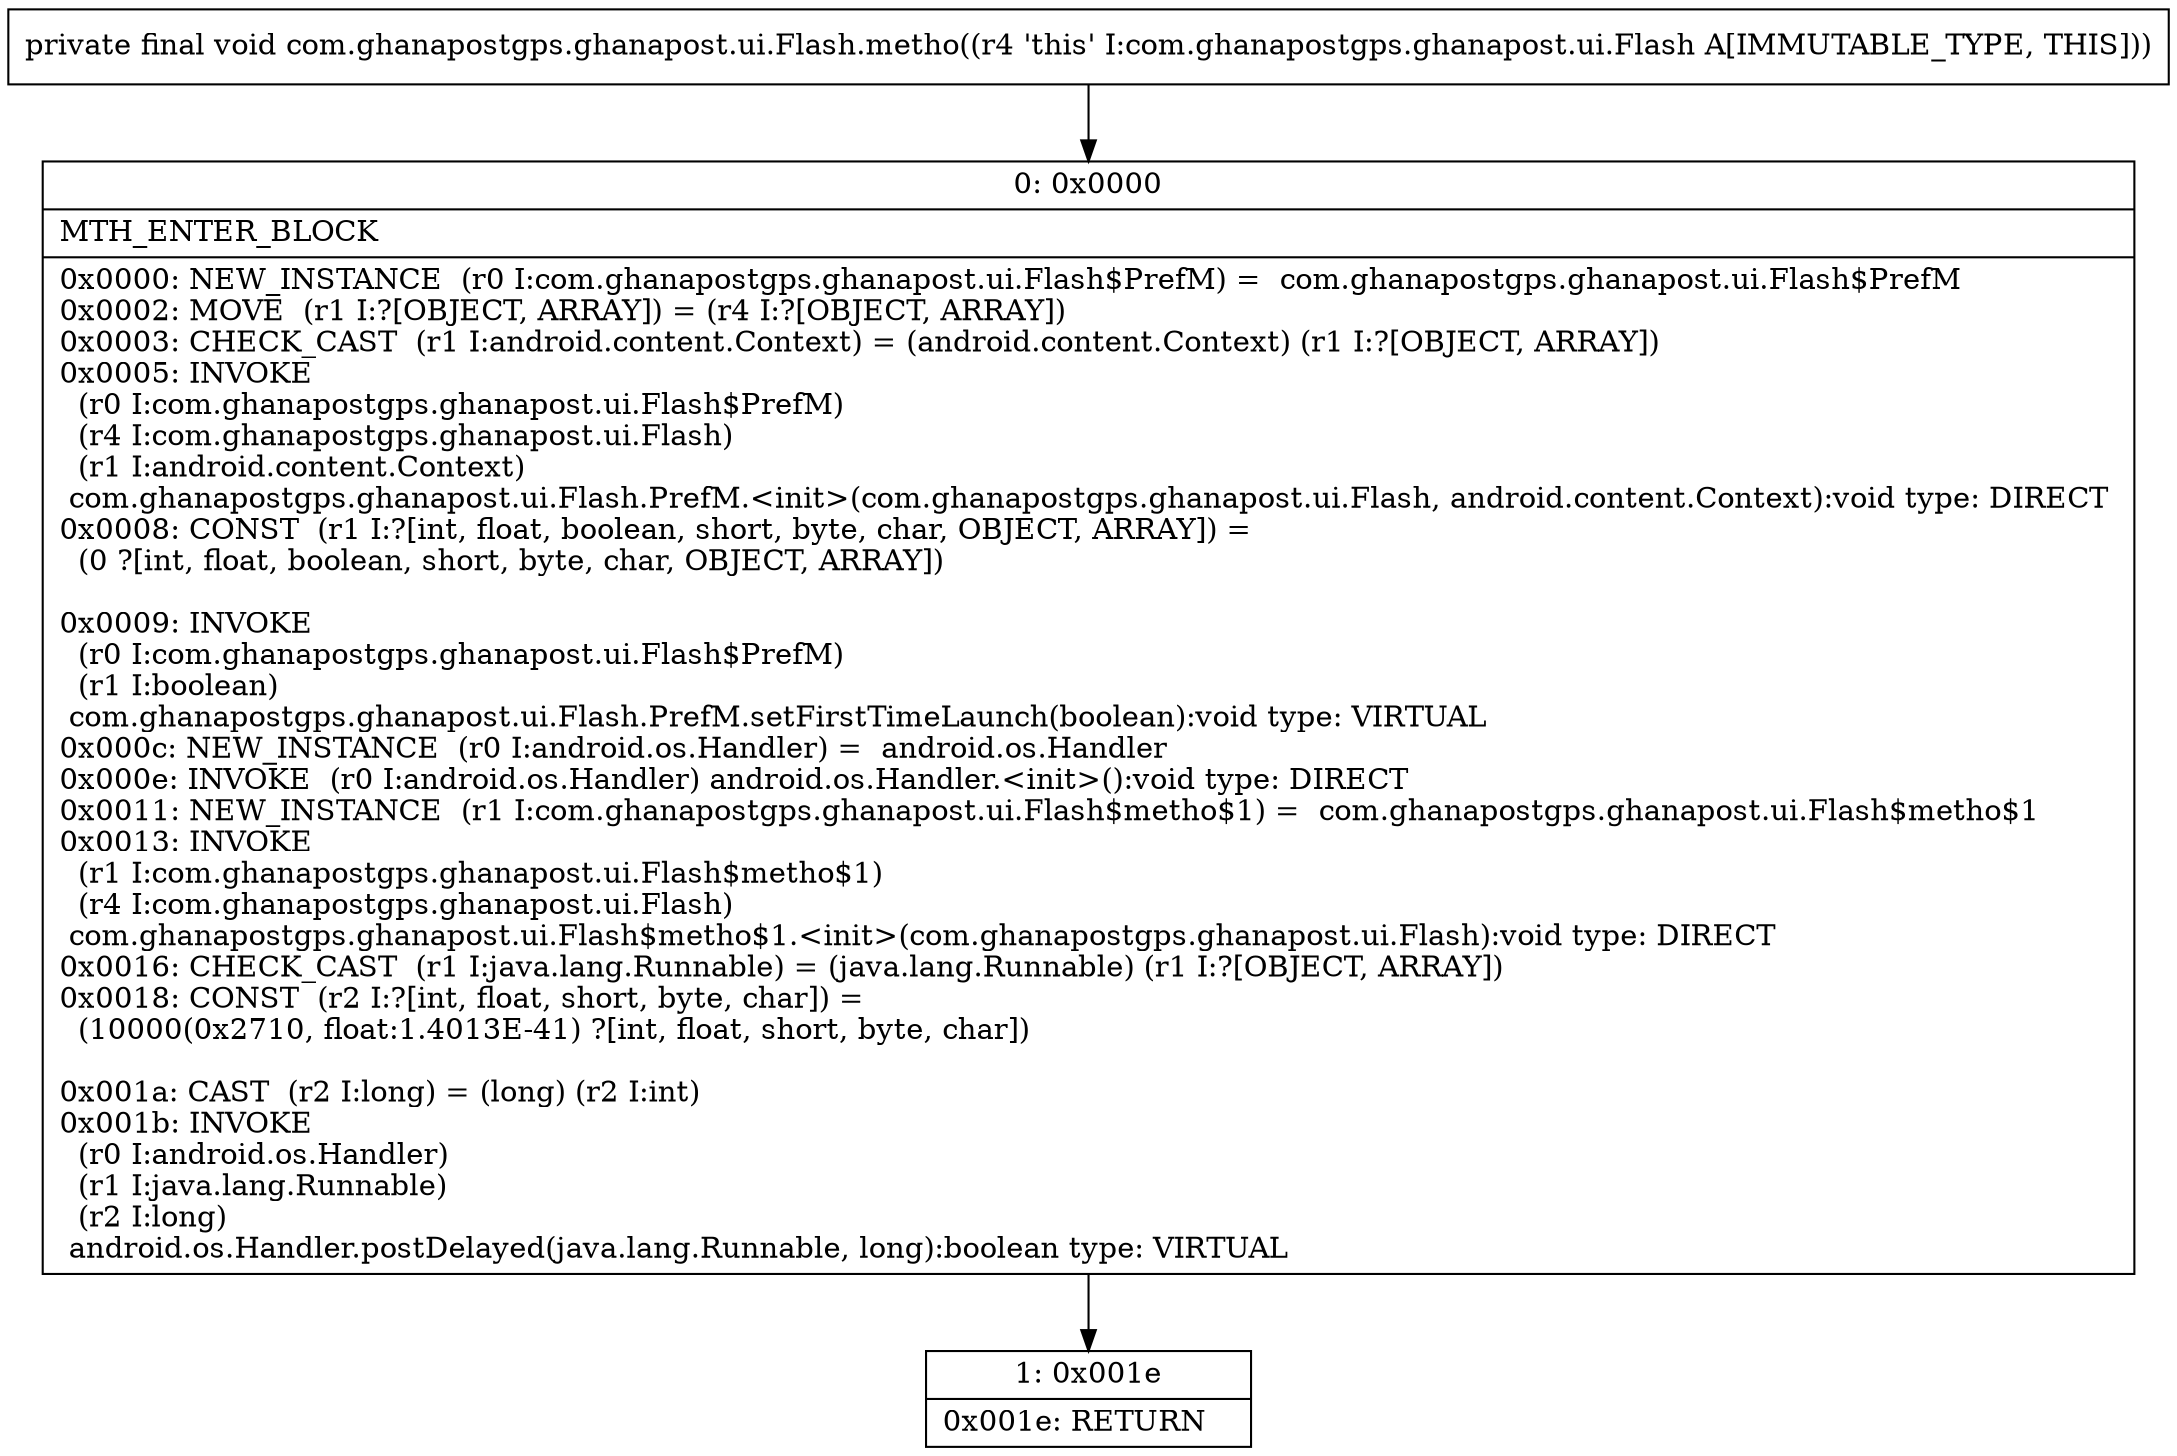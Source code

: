 digraph "CFG forcom.ghanapostgps.ghanapost.ui.Flash.metho()V" {
Node_0 [shape=record,label="{0\:\ 0x0000|MTH_ENTER_BLOCK\l|0x0000: NEW_INSTANCE  (r0 I:com.ghanapostgps.ghanapost.ui.Flash$PrefM) =  com.ghanapostgps.ghanapost.ui.Flash$PrefM \l0x0002: MOVE  (r1 I:?[OBJECT, ARRAY]) = (r4 I:?[OBJECT, ARRAY]) \l0x0003: CHECK_CAST  (r1 I:android.content.Context) = (android.content.Context) (r1 I:?[OBJECT, ARRAY]) \l0x0005: INVOKE  \l  (r0 I:com.ghanapostgps.ghanapost.ui.Flash$PrefM)\l  (r4 I:com.ghanapostgps.ghanapost.ui.Flash)\l  (r1 I:android.content.Context)\l com.ghanapostgps.ghanapost.ui.Flash.PrefM.\<init\>(com.ghanapostgps.ghanapost.ui.Flash, android.content.Context):void type: DIRECT \l0x0008: CONST  (r1 I:?[int, float, boolean, short, byte, char, OBJECT, ARRAY]) = \l  (0 ?[int, float, boolean, short, byte, char, OBJECT, ARRAY])\l \l0x0009: INVOKE  \l  (r0 I:com.ghanapostgps.ghanapost.ui.Flash$PrefM)\l  (r1 I:boolean)\l com.ghanapostgps.ghanapost.ui.Flash.PrefM.setFirstTimeLaunch(boolean):void type: VIRTUAL \l0x000c: NEW_INSTANCE  (r0 I:android.os.Handler) =  android.os.Handler \l0x000e: INVOKE  (r0 I:android.os.Handler) android.os.Handler.\<init\>():void type: DIRECT \l0x0011: NEW_INSTANCE  (r1 I:com.ghanapostgps.ghanapost.ui.Flash$metho$1) =  com.ghanapostgps.ghanapost.ui.Flash$metho$1 \l0x0013: INVOKE  \l  (r1 I:com.ghanapostgps.ghanapost.ui.Flash$metho$1)\l  (r4 I:com.ghanapostgps.ghanapost.ui.Flash)\l com.ghanapostgps.ghanapost.ui.Flash$metho$1.\<init\>(com.ghanapostgps.ghanapost.ui.Flash):void type: DIRECT \l0x0016: CHECK_CAST  (r1 I:java.lang.Runnable) = (java.lang.Runnable) (r1 I:?[OBJECT, ARRAY]) \l0x0018: CONST  (r2 I:?[int, float, short, byte, char]) = \l  (10000(0x2710, float:1.4013E\-41) ?[int, float, short, byte, char])\l \l0x001a: CAST  (r2 I:long) = (long) (r2 I:int) \l0x001b: INVOKE  \l  (r0 I:android.os.Handler)\l  (r1 I:java.lang.Runnable)\l  (r2 I:long)\l android.os.Handler.postDelayed(java.lang.Runnable, long):boolean type: VIRTUAL \l}"];
Node_1 [shape=record,label="{1\:\ 0x001e|0x001e: RETURN   \l}"];
MethodNode[shape=record,label="{private final void com.ghanapostgps.ghanapost.ui.Flash.metho((r4 'this' I:com.ghanapostgps.ghanapost.ui.Flash A[IMMUTABLE_TYPE, THIS])) }"];
MethodNode -> Node_0;
Node_0 -> Node_1;
}


